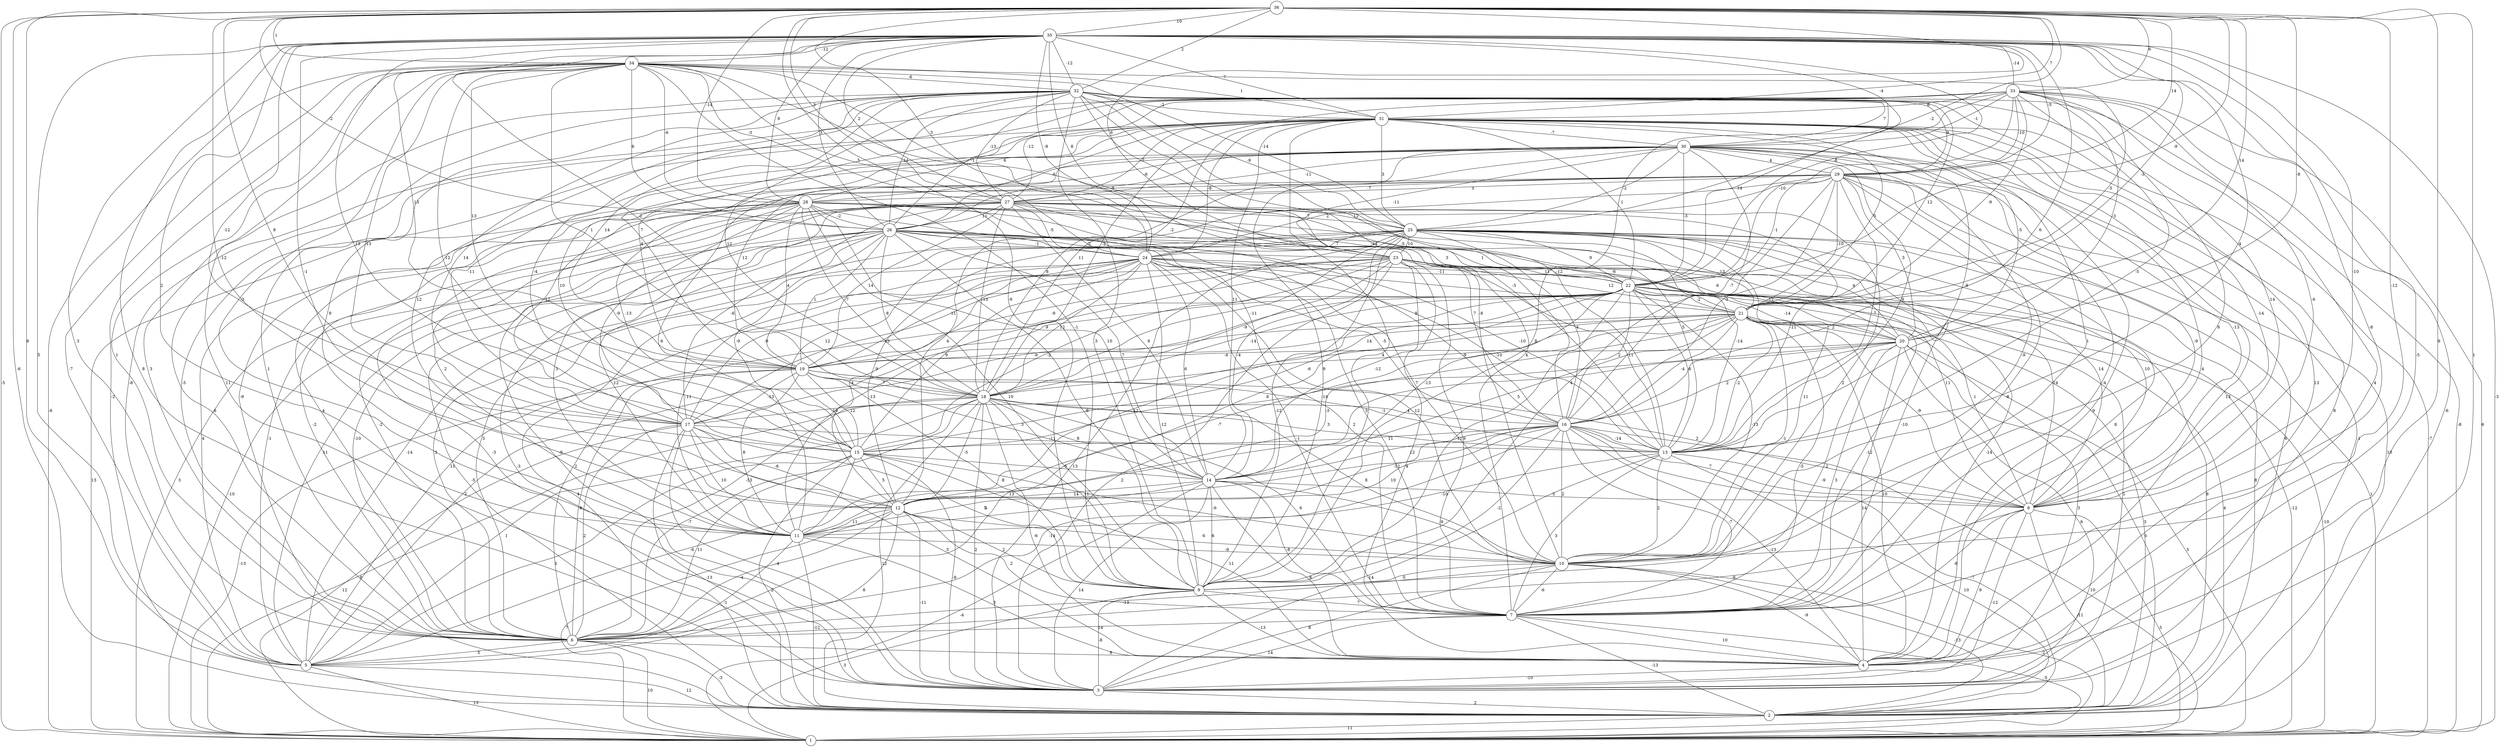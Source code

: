 graph { 
	 fontname="Helvetica,Arial,sans-serif" 
	 node [shape = circle]; 
	 36 -- 1 [label = "-5"];
	 36 -- 2 [label = "-6"];
	 36 -- 3 [label = "1"];
	 36 -- 4 [label = "9"];
	 36 -- 5 [label = "6"];
	 36 -- 9 [label = "-9"];
	 36 -- 10 [label = "-12"];
	 36 -- 12 [label = "-12"];
	 36 -- 15 [label = "8"];
	 36 -- 20 [label = "-8"];
	 36 -- 21 [label = "14"];
	 36 -- 22 [label = "-9"];
	 36 -- 23 [label = "6"];
	 36 -- 24 [label = "3"];
	 36 -- 25 [label = "-2"];
	 36 -- 26 [label = "-2"];
	 36 -- 27 [label = "3"];
	 36 -- 28 [label = "-14"];
	 36 -- 29 [label = "14"];
	 36 -- 31 [label = "7"];
	 36 -- 32 [label = "2"];
	 36 -- 33 [label = "6"];
	 36 -- 34 [label = "1"];
	 36 -- 35 [label = "10"];
	 35 -- 1 [label = "-3"];
	 35 -- 3 [label = "8"];
	 35 -- 4 [label = "-5"];
	 35 -- 5 [label = "5"];
	 35 -- 6 [label = "3"];
	 35 -- 7 [label = "-8"];
	 35 -- 8 [label = "-10"];
	 35 -- 11 [label = "2"];
	 35 -- 12 [label = "-1"];
	 35 -- 13 [label = "4"];
	 35 -- 15 [label = "13"];
	 35 -- 16 [label = "6"];
	 35 -- 17 [label = "-12"];
	 35 -- 18 [label = "-2"];
	 35 -- 19 [label = "13"];
	 35 -- 21 [label = "-3"];
	 35 -- 22 [label = "-8"];
	 35 -- 23 [label = "8"];
	 35 -- 24 [label = "-8"];
	 35 -- 26 [label = "3"];
	 35 -- 27 [label = "2"];
	 35 -- 28 [label = "9"];
	 35 -- 29 [label = "-5"];
	 35 -- 30 [label = "-4"];
	 35 -- 31 [label = "7"];
	 35 -- 32 [label = "-12"];
	 35 -- 33 [label = "-14"];
	 35 -- 34 [label = "-12"];
	 34 -- 1 [label = "-6"];
	 34 -- 2 [label = "-2"];
	 34 -- 3 [label = "11"];
	 34 -- 5 [label = "-7"];
	 34 -- 6 [label = "1"];
	 34 -- 9 [label = "-1"];
	 34 -- 10 [label = "-8"];
	 34 -- 11 [label = "-3"];
	 34 -- 13 [label = "3"];
	 34 -- 15 [label = "12"];
	 34 -- 17 [label = "13"];
	 34 -- 18 [label = "1"];
	 34 -- 19 [label = "13"];
	 34 -- 21 [label = "-5"];
	 34 -- 24 [label = "5"];
	 34 -- 25 [label = "-14"];
	 34 -- 26 [label = "6"];
	 34 -- 27 [label = "-3"];
	 34 -- 28 [label = "-6"];
	 34 -- 31 [label = "1"];
	 34 -- 32 [label = "-6"];
	 33 -- 1 [label = "6"];
	 33 -- 2 [label = "-6"];
	 33 -- 4 [label = "4"];
	 33 -- 5 [label = "-8"];
	 33 -- 6 [label = "1"];
	 33 -- 8 [label = "-6"];
	 33 -- 9 [label = "8"];
	 33 -- 10 [label = "8"];
	 33 -- 13 [label = "-5"];
	 33 -- 18 [label = "-2"];
	 33 -- 19 [label = "7"];
	 33 -- 20 [label = "-3"];
	 33 -- 21 [label = "-9"];
	 33 -- 22 [label = "-10"];
	 33 -- 26 [label = "-1"];
	 33 -- 27 [label = "-12"];
	 33 -- 29 [label = "-10"];
	 33 -- 30 [label = "-1"];
	 33 -- 31 [label = "6"];
	 32 -- 1 [label = "-8"];
	 32 -- 2 [label = "8"];
	 32 -- 4 [label = "13"];
	 32 -- 6 [label = "3"];
	 32 -- 7 [label = "4"];
	 32 -- 8 [label = "14"];
	 32 -- 9 [label = "3"];
	 32 -- 11 [label = "9"];
	 32 -- 12 [label = "12"];
	 32 -- 13 [label = "-12"];
	 32 -- 15 [label = "-4"];
	 32 -- 16 [label = "1"];
	 32 -- 17 [label = "14"];
	 32 -- 18 [label = "12"];
	 32 -- 19 [label = "14"];
	 32 -- 21 [label = "12"];
	 32 -- 22 [label = "14"];
	 32 -- 25 [label = "-9"];
	 32 -- 26 [label = "-14"];
	 32 -- 27 [label = "-13"];
	 32 -- 29 [label = "9"];
	 32 -- 30 [label = "7"];
	 32 -- 31 [label = "-2"];
	 31 -- 1 [label = "-7"];
	 31 -- 3 [label = "8"];
	 31 -- 4 [label = "13"];
	 31 -- 6 [label = "-5"];
	 31 -- 7 [label = "4"];
	 31 -- 8 [label = "-14"];
	 31 -- 9 [label = "4"];
	 31 -- 10 [label = "1"];
	 31 -- 13 [label = "-8"];
	 31 -- 14 [label = "11"];
	 31 -- 15 [label = "10"];
	 31 -- 17 [label = "-11"];
	 31 -- 18 [label = "11"];
	 31 -- 19 [label = "4"];
	 31 -- 20 [label = "-5"];
	 31 -- 21 [label = "5"];
	 31 -- 22 [label = "1"];
	 31 -- 24 [label = "-8"];
	 31 -- 25 [label = "3"];
	 31 -- 26 [label = "-6"];
	 31 -- 27 [label = "7"];
	 31 -- 28 [label = "6"];
	 31 -- 30 [label = "-7"];
	 30 -- 2 [label = "-1"];
	 30 -- 4 [label = "-9"];
	 30 -- 6 [label = "-9"];
	 30 -- 7 [label = "-4"];
	 30 -- 8 [label = "-13"];
	 30 -- 9 [label = "9"];
	 30 -- 10 [label = "-9"];
	 30 -- 11 [label = "6"];
	 30 -- 13 [label = "9"];
	 30 -- 16 [label = "-7"];
	 30 -- 18 [label = "8"];
	 30 -- 19 [label = "12"];
	 30 -- 22 [label = "-3"];
	 30 -- 23 [label = "-11"];
	 30 -- 25 [label = "-2"];
	 30 -- 26 [label = "-5"];
	 30 -- 27 [label = "-11"];
	 30 -- 28 [label = "-6"];
	 30 -- 29 [label = "4"];
	 29 -- 2 [label = "10"];
	 29 -- 3 [label = "6"];
	 29 -- 4 [label = "8"];
	 29 -- 6 [label = "4"];
	 29 -- 7 [label = "-8"];
	 29 -- 8 [label = "-9"];
	 29 -- 9 [label = "4"];
	 29 -- 12 [label = "4"];
	 29 -- 13 [label = "-7"];
	 29 -- 15 [label = "-13"];
	 29 -- 16 [label = "3"];
	 29 -- 17 [label = "12"];
	 29 -- 20 [label = "3"];
	 29 -- 21 [label = "-10"];
	 29 -- 22 [label = "-1"];
	 29 -- 24 [label = "2"];
	 29 -- 27 [label = "5"];
	 29 -- 28 [label = "-7"];
	 28 -- 1 [label = "13"];
	 28 -- 3 [label = "-3"];
	 28 -- 5 [label = "4"];
	 28 -- 6 [label = "-2"];
	 28 -- 7 [label = "5"];
	 28 -- 9 [label = "10"];
	 28 -- 10 [label = "7"];
	 28 -- 11 [label = "2"];
	 28 -- 13 [label = "5"];
	 28 -- 14 [label = "10"];
	 28 -- 16 [label = "9"];
	 28 -- 17 [label = "-9"];
	 28 -- 18 [label = "-7"];
	 28 -- 19 [label = "4"];
	 28 -- 22 [label = "-14"];
	 28 -- 25 [label = "7"];
	 28 -- 26 [label = "-2"];
	 27 -- 1 [label = "3"];
	 27 -- 3 [label = "-9"];
	 27 -- 5 [label = "-1"];
	 27 -- 6 [label = "-2"];
	 27 -- 10 [label = "2"];
	 27 -- 11 [label = "3"];
	 27 -- 13 [label = "-11"];
	 27 -- 14 [label = "9"];
	 27 -- 16 [label = "7"];
	 27 -- 17 [label = "-6"];
	 27 -- 18 [label = "-13"];
	 27 -- 19 [label = "14"];
	 27 -- 22 [label = "-5"];
	 27 -- 23 [label = "-2"];
	 27 -- 24 [label = "-5"];
	 27 -- 25 [label = "12"];
	 27 -- 26 [label = "11"];
	 26 -- 1 [label = "-10"];
	 26 -- 2 [label = "-5"];
	 26 -- 3 [label = "-3"];
	 26 -- 5 [label = "11"];
	 26 -- 6 [label = "-10"];
	 26 -- 7 [label = "2"];
	 26 -- 8 [label = "14"];
	 26 -- 9 [label = "-6"];
	 26 -- 11 [label = "12"];
	 26 -- 13 [label = "-10"];
	 26 -- 14 [label = "7"];
	 26 -- 15 [label = "-9"];
	 26 -- 18 [label = "8"];
	 26 -- 19 [label = "1"];
	 26 -- 20 [label = "6"];
	 26 -- 21 [label = "-6"];
	 26 -- 23 [label = "-2"];
	 26 -- 24 [label = "-1"];
	 25 -- 1 [label = "1"];
	 25 -- 2 [label = "8"];
	 25 -- 3 [label = "13"];
	 25 -- 4 [label = "-14"];
	 25 -- 5 [label = "-14"];
	 25 -- 6 [label = "3"];
	 25 -- 7 [label = "-10"];
	 25 -- 8 [label = "10"];
	 25 -- 9 [label = "-12"];
	 25 -- 10 [label = "11"];
	 25 -- 12 [label = "9"];
	 25 -- 13 [label = "-14"];
	 25 -- 14 [label = "-4"];
	 25 -- 15 [label = "12"];
	 25 -- 16 [label = "4"];
	 25 -- 18 [label = "-11"];
	 25 -- 20 [label = "4"];
	 25 -- 21 [label = "13"];
	 25 -- 22 [label = "9"];
	 25 -- 23 [label = "10"];
	 25 -- 24 [label = "7"];
	 24 -- 2 [label = "4"];
	 24 -- 6 [label = "3"];
	 24 -- 7 [label = "-1"];
	 24 -- 8 [label = "11"];
	 24 -- 9 [label = "12"];
	 24 -- 10 [label = "12"];
	 24 -- 11 [label = "-11"];
	 24 -- 12 [label = "-4"];
	 24 -- 13 [label = "-10"];
	 24 -- 14 [label = "6"];
	 24 -- 15 [label = "9"];
	 24 -- 16 [label = "-5"];
	 24 -- 17 [label = "-9"];
	 24 -- 18 [label = "12"];
	 24 -- 19 [label = "-11"];
	 24 -- 21 [label = "-3"];
	 24 -- 22 [label = "-11"];
	 23 -- 1 [label = "-12"];
	 23 -- 2 [label = "8"];
	 23 -- 3 [label = "2"];
	 23 -- 4 [label = "4"];
	 23 -- 5 [label = "11"];
	 23 -- 7 [label = "9"];
	 23 -- 8 [label = "14"];
	 23 -- 11 [label = "-13"];
	 23 -- 13 [label = "11"];
	 23 -- 14 [label = "-12"];
	 23 -- 15 [label = "-2"];
	 23 -- 17 [label = "-13"];
	 23 -- 18 [label = "-9"];
	 23 -- 19 [label = "-9"];
	 23 -- 20 [label = "-12"];
	 23 -- 21 [label = "12"];
	 23 -- 22 [label = "11"];
	 22 -- 1 [label = "-10"];
	 22 -- 2 [label = "4"];
	 22 -- 3 [label = "1"];
	 22 -- 6 [label = "2"];
	 22 -- 7 [label = "-12"];
	 22 -- 8 [label = "1"];
	 22 -- 9 [label = "-11"];
	 22 -- 10 [label = "-13"];
	 22 -- 11 [label = "12"];
	 22 -- 12 [label = "8"];
	 22 -- 13 [label = "6"];
	 22 -- 14 [label = "-13"];
	 22 -- 15 [label = "-6"];
	 22 -- 16 [label = "2"];
	 22 -- 17 [label = "-9"];
	 22 -- 18 [label = "-14"];
	 22 -- 19 [label = "9"];
	 22 -- 20 [label = "-14"];
	 22 -- 21 [label = "-2"];
	 21 -- 2 [label = "3"];
	 21 -- 3 [label = "3"];
	 21 -- 4 [label = "10"];
	 21 -- 5 [label = "2"];
	 21 -- 6 [label = "-13"];
	 21 -- 7 [label = "-5"];
	 21 -- 8 [label = "-9"];
	 21 -- 10 [label = "-1"];
	 21 -- 11 [label = "-7"];
	 21 -- 12 [label = "-3"];
	 21 -- 13 [label = "-2"];
	 21 -- 14 [label = "5"];
	 21 -- 16 [label = "-4"];
	 21 -- 18 [label = "-9"];
	 21 -- 19 [label = "14"];
	 21 -- 20 [label = "2"];
	 20 -- 1 [label = "5"];
	 20 -- 2 [label = "6"];
	 20 -- 3 [label = "6"];
	 20 -- 4 [label = "14"];
	 20 -- 6 [label = "13"];
	 20 -- 7 [label = "3"];
	 20 -- 9 [label = "-2"];
	 20 -- 15 [label = "-14"];
	 20 -- 16 [label = "2"];
	 20 -- 19 [label = "-4"];
	 19 -- 1 [label = "-13"];
	 19 -- 6 [label = "8"];
	 19 -- 8 [label = "2"];
	 19 -- 9 [label = "8"];
	 19 -- 11 [label = "8"];
	 19 -- 13 [label = "-1"];
	 19 -- 14 [label = "3"];
	 19 -- 15 [label = "12"];
	 19 -- 17 [label = "-13"];
	 19 -- 18 [label = "7"];
	 18 -- 1 [label = "8"];
	 18 -- 2 [label = "12"];
	 18 -- 3 [label = "2"];
	 18 -- 4 [label = "-6"];
	 18 -- 5 [label = "1"];
	 18 -- 6 [label = "-7"];
	 18 -- 7 [label = "6"];
	 18 -- 9 [label = "11"];
	 18 -- 10 [label = "8"];
	 18 -- 12 [label = "-5"];
	 18 -- 13 [label = "3"];
	 18 -- 14 [label = "8"];
	 18 -- 16 [label = "4"];
	 18 -- 17 [label = "-10"];
	 17 -- 1 [label = "12"];
	 17 -- 2 [label = "-13"];
	 17 -- 3 [label = "-4"];
	 17 -- 4 [label = "3"];
	 17 -- 6 [label = "2"];
	 17 -- 9 [label = "5"];
	 17 -- 11 [label = "10"];
	 17 -- 12 [label = "-8"];
	 17 -- 13 [label = "-11"];
	 16 -- 1 [label = "10"];
	 16 -- 2 [label = "-7"];
	 16 -- 4 [label = "-13"];
	 16 -- 5 [label = "-6"];
	 16 -- 6 [label = "-14"];
	 16 -- 7 [label = "-7"];
	 16 -- 8 [label = "7"];
	 16 -- 9 [label = "-2"];
	 16 -- 10 [label = "2"];
	 16 -- 11 [label = "10"];
	 16 -- 12 [label = "-12"];
	 16 -- 13 [label = "-14"];
	 16 -- 14 [label = "12"];
	 16 -- 15 [label = "11"];
	 15 -- 2 [label = "2"];
	 15 -- 3 [label = "-9"];
	 15 -- 4 [label = "11"];
	 15 -- 5 [label = "3"];
	 15 -- 6 [label = "11"];
	 15 -- 10 [label = "-6"];
	 15 -- 11 [label = "7"];
	 15 -- 12 [label = "5"];
	 15 -- 14 [label = "-5"];
	 14 -- 1 [label = "-4"];
	 14 -- 3 [label = "14"];
	 14 -- 4 [label = "8"];
	 14 -- 7 [label = "-8"];
	 14 -- 8 [label = "5"];
	 14 -- 9 [label = "6"];
	 14 -- 10 [label = "-9"];
	 14 -- 11 [label = "5"];
	 14 -- 12 [label = "14"];
	 13 -- 2 [label = "10"];
	 13 -- 3 [label = "-14"];
	 13 -- 7 [label = "3"];
	 13 -- 8 [label = "-9"];
	 13 -- 10 [label = "2"];
	 13 -- 11 [label = "-10"];
	 12 -- 1 [label = "7"];
	 12 -- 3 [label = "-11"];
	 12 -- 5 [label = "8"];
	 12 -- 6 [label = "-4"];
	 12 -- 7 [label = "2"];
	 12 -- 9 [label = "2"];
	 12 -- 10 [label = "6"];
	 12 -- 11 [label = "11"];
	 11 -- 2 [label = "-12"];
	 11 -- 4 [label = "3"];
	 11 -- 5 [label = "-1"];
	 11 -- 10 [label = "-9"];
	 10 -- 1 [label = "-2"];
	 10 -- 2 [label = "-13"];
	 10 -- 3 [label = "8"];
	 10 -- 4 [label = "-9"];
	 10 -- 6 [label = "-13"];
	 10 -- 7 [label = "-6"];
	 10 -- 9 [label = "-5"];
	 9 -- 1 [label = "3"];
	 9 -- 3 [label = "-8"];
	 9 -- 4 [label = "-13"];
	 9 -- 7 [label = "7"];
	 8 -- 1 [label = "5"];
	 8 -- 2 [label = "-11"];
	 8 -- 3 [label = "-12"];
	 8 -- 4 [label = "9"];
	 8 -- 6 [label = "-9"];
	 8 -- 7 [label = "-8"];
	 7 -- 1 [label = "-5"];
	 7 -- 2 [label = "-13"];
	 7 -- 3 [label = "14"];
	 7 -- 4 [label = "10"];
	 7 -- 6 [label = "14"];
	 6 -- 1 [label = "10"];
	 6 -- 2 [label = "-3"];
	 6 -- 4 [label = "8"];
	 6 -- 5 [label = "5"];
	 5 -- 1 [label = "13"];
	 5 -- 2 [label = "12"];
	 4 -- 3 [label = "-10"];
	 3 -- 2 [label = "2"];
	 2 -- 1 [label = "11"];
	 1;
	 2;
	 3;
	 4;
	 5;
	 6;
	 7;
	 8;
	 9;
	 10;
	 11;
	 12;
	 13;
	 14;
	 15;
	 16;
	 17;
	 18;
	 19;
	 20;
	 21;
	 22;
	 23;
	 24;
	 25;
	 26;
	 27;
	 28;
	 29;
	 30;
	 31;
	 32;
	 33;
	 34;
	 35;
	 36;
}
